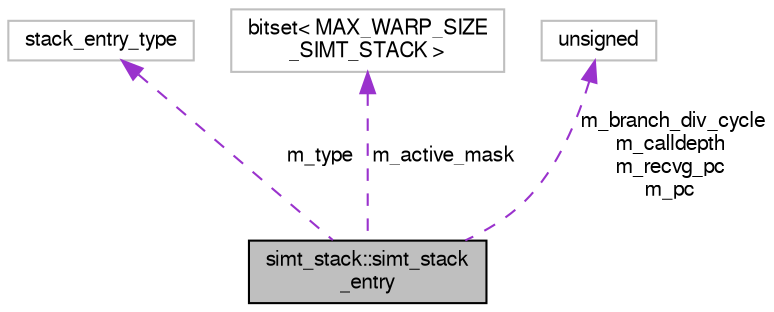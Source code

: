 digraph "simt_stack::simt_stack_entry"
{
  bgcolor="transparent";
  edge [fontname="FreeSans",fontsize="10",labelfontname="FreeSans",labelfontsize="10"];
  node [fontname="FreeSans",fontsize="10",shape=record];
  Node1 [label="simt_stack::simt_stack\l_entry",height=0.2,width=0.4,color="black", fillcolor="grey75", style="filled", fontcolor="black"];
  Node2 -> Node1 [dir="back",color="darkorchid3",fontsize="10",style="dashed",label=" m_type" ,fontname="FreeSans"];
  Node2 [label="stack_entry_type",height=0.2,width=0.4,color="grey75"];
  Node3 -> Node1 [dir="back",color="darkorchid3",fontsize="10",style="dashed",label=" m_active_mask" ,fontname="FreeSans"];
  Node3 [label="bitset\< MAX_WARP_SIZE\l_SIMT_STACK \>",height=0.2,width=0.4,color="grey75"];
  Node4 -> Node1 [dir="back",color="darkorchid3",fontsize="10",style="dashed",label=" m_branch_div_cycle\nm_calldepth\nm_recvg_pc\nm_pc" ,fontname="FreeSans"];
  Node4 [label="unsigned",height=0.2,width=0.4,color="grey75"];
}
